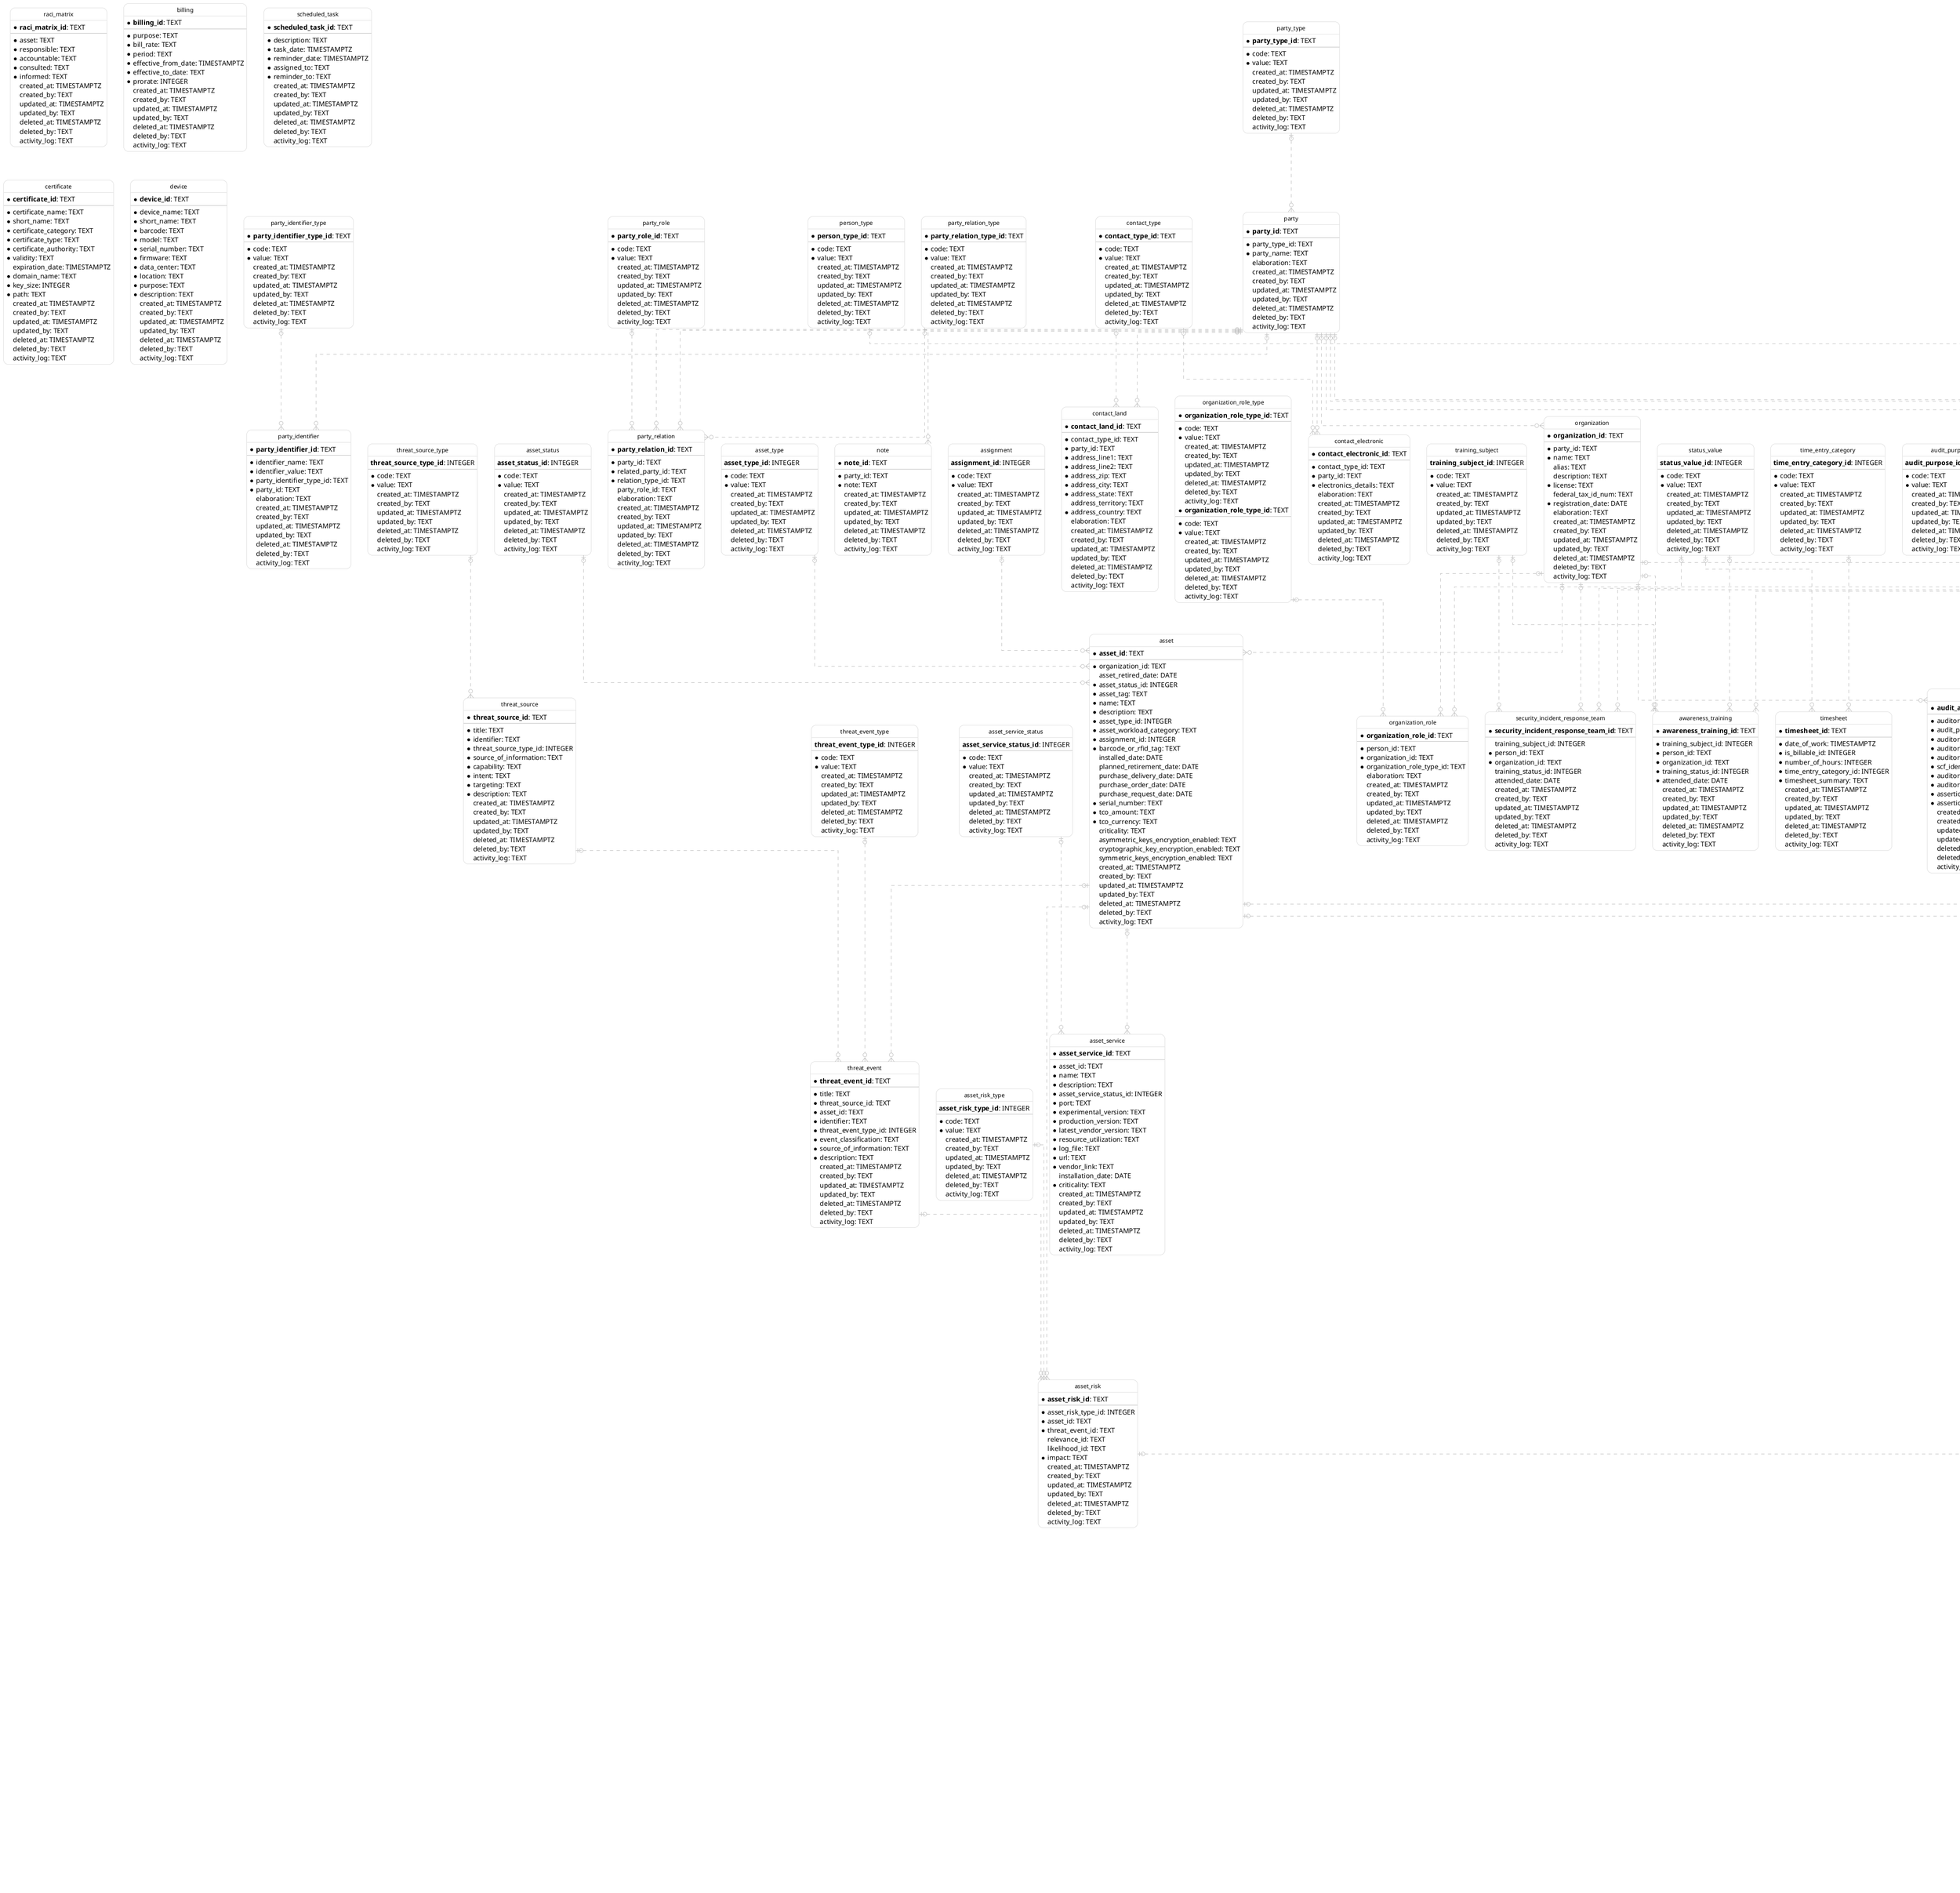 @startuml IE
  hide circle
  skinparam linetype ortho
  skinparam roundcorner 20
  skinparam class {
    BackgroundColor White
    ArrowColor Silver
    BorderColor Silver
    FontColor Black
    FontSize 12
  }

  entity "party_type" as party_type {
    * **party_type_id**: TEXT
    --
    * code: TEXT
    * value: TEXT
      created_at: TIMESTAMPTZ
      created_by: TEXT
      updated_at: TIMESTAMPTZ
      updated_by: TEXT
      deleted_at: TIMESTAMPTZ
      deleted_by: TEXT
      activity_log: TEXT
  }

  entity "party_relation_type" as party_relation_type {
    * **party_relation_type_id**: TEXT
    --
    * code: TEXT
    * value: TEXT
      created_at: TIMESTAMPTZ
      created_by: TEXT
      updated_at: TIMESTAMPTZ
      updated_by: TEXT
      deleted_at: TIMESTAMPTZ
      deleted_by: TEXT
      activity_log: TEXT
  }

  entity "party_role" as party_role {
    * **party_role_id**: TEXT
    --
    * code: TEXT
    * value: TEXT
      created_at: TIMESTAMPTZ
      created_by: TEXT
      updated_at: TIMESTAMPTZ
      updated_by: TEXT
      deleted_at: TIMESTAMPTZ
      deleted_by: TEXT
      activity_log: TEXT
  }

  entity "party_identifier_type" as party_identifier_type {
    * **party_identifier_type_id**: TEXT
    --
    * code: TEXT
    * value: TEXT
      created_at: TIMESTAMPTZ
      created_by: TEXT
      updated_at: TIMESTAMPTZ
      updated_by: TEXT
      deleted_at: TIMESTAMPTZ
      deleted_by: TEXT
      activity_log: TEXT
  }

  entity "person_type" as person_type {
    * **person_type_id**: TEXT
    --
    * code: TEXT
    * value: TEXT
      created_at: TIMESTAMPTZ
      created_by: TEXT
      updated_at: TIMESTAMPTZ
      updated_by: TEXT
      deleted_at: TIMESTAMPTZ
      deleted_by: TEXT
      activity_log: TEXT
  }

  entity "contact_type" as contact_type {
    * **contact_type_id**: TEXT
    --
    * code: TEXT
    * value: TEXT
      created_at: TIMESTAMPTZ
      created_by: TEXT
      updated_at: TIMESTAMPTZ
      updated_by: TEXT
      deleted_at: TIMESTAMPTZ
      deleted_by: TEXT
      activity_log: TEXT
  }

  entity "organization_role_type" as organization_role_type {
    * **organization_role_type_id**: TEXT
    --
    * code: TEXT
    * value: TEXT
      created_at: TIMESTAMPTZ
      created_by: TEXT
      updated_at: TIMESTAMPTZ
      updated_by: TEXT
      deleted_at: TIMESTAMPTZ
      deleted_by: TEXT
      activity_log: TEXT
  }

  entity "party" as party {
    * **party_id**: TEXT
    --
    * party_type_id: TEXT
    * party_name: TEXT
      elaboration: TEXT
      created_at: TIMESTAMPTZ
      created_by: TEXT
      updated_at: TIMESTAMPTZ
      updated_by: TEXT
      deleted_at: TIMESTAMPTZ
      deleted_by: TEXT
      activity_log: TEXT
  }

  entity "party_identifier" as party_identifier {
    * **party_identifier_id**: TEXT
    --
    * identifier_name: TEXT
    * identifier_value: TEXT
    * party_identifier_type_id: TEXT
    * party_id: TEXT
      elaboration: TEXT
      created_at: TIMESTAMPTZ
      created_by: TEXT
      updated_at: TIMESTAMPTZ
      updated_by: TEXT
      deleted_at: TIMESTAMPTZ
      deleted_by: TEXT
      activity_log: TEXT
  }

  entity "person" as person {
    * **person_id**: TEXT
    --
    * party_id: TEXT
    * person_type_id: TEXT
    * person_first_name: TEXT
      person_middle_name: TEXT
    * person_last_name: TEXT
      previous_name: TEXT
      honorific_prefix: TEXT
      honorific_suffix: TEXT
    * gender_id: TEXT
    * sex_id: TEXT
      elaboration: TEXT
      created_at: TIMESTAMPTZ
      created_by: TEXT
      updated_at: TIMESTAMPTZ
      updated_by: TEXT
      deleted_at: TIMESTAMPTZ
      deleted_by: TEXT
      activity_log: TEXT
  }

  entity "party_relation" as party_relation {
    * **party_relation_id**: TEXT
    --
    * party_id: TEXT
    * related_party_id: TEXT
    * relation_type_id: TEXT
      party_role_id: TEXT
      elaboration: TEXT
      created_at: TIMESTAMPTZ
      created_by: TEXT
      updated_at: TIMESTAMPTZ
      updated_by: TEXT
      deleted_at: TIMESTAMPTZ
      deleted_by: TEXT
      activity_log: TEXT
  }

  entity "organization" as organization {
    * **organization_id**: TEXT
    --
    * party_id: TEXT
    * name: TEXT
      alias: TEXT
      description: TEXT
    * license: TEXT
      federal_tax_id_num: TEXT
    * registration_date: DATE
      elaboration: TEXT
      created_at: TIMESTAMPTZ
      created_by: TEXT
      updated_at: TIMESTAMPTZ
      updated_by: TEXT
      deleted_at: TIMESTAMPTZ
      deleted_by: TEXT
      activity_log: TEXT
  }

  entity "organization_role" as organization_role {
    * **organization_role_id**: TEXT
    --
    * person_id: TEXT
    * organization_id: TEXT
    * organization_role_type_id: TEXT
      elaboration: TEXT
      created_at: TIMESTAMPTZ
      created_by: TEXT
      updated_at: TIMESTAMPTZ
      updated_by: TEXT
      deleted_at: TIMESTAMPTZ
      deleted_by: TEXT
      activity_log: TEXT
  }

  entity "contact_electronic" as contact_electronic {
    * **contact_electronic_id**: TEXT
    --
    * contact_type_id: TEXT
    * party_id: TEXT
    * electronics_details: TEXT
      elaboration: TEXT
      created_at: TIMESTAMPTZ
      created_by: TEXT
      updated_at: TIMESTAMPTZ
      updated_by: TEXT
      deleted_at: TIMESTAMPTZ
      deleted_by: TEXT
      activity_log: TEXT
  }

  entity "contact_land" as contact_land {
    * **contact_land_id**: TEXT
    --
    * contact_type_id: TEXT
    * party_id: TEXT
    * address_line1: TEXT
    * address_line2: TEXT
    * address_zip: TEXT
    * address_city: TEXT
    * address_state: TEXT
      address_territory: TEXT
    * address_country: TEXT
      elaboration: TEXT
      created_at: TIMESTAMPTZ
      created_by: TEXT
      updated_at: TIMESTAMPTZ
      updated_by: TEXT
      deleted_at: TIMESTAMPTZ
      deleted_by: TEXT
      activity_log: TEXT
  }

  entity "contract_status" as contract_status {
      **contract_status_id**: INTEGER
    --
    * code: TEXT
    * value: TEXT
      created_at: TIMESTAMPTZ
      created_by: TEXT
      updated_at: TIMESTAMPTZ
      updated_by: TEXT
      deleted_at: TIMESTAMPTZ
      deleted_by: TEXT
      activity_log: TEXT
  }

  entity "payment_type" as payment_type {
      **payment_type_id**: INTEGER
    --
    * code: TEXT
    * value: TEXT
      created_at: TIMESTAMPTZ
      created_by: TEXT
      updated_at: TIMESTAMPTZ
      updated_by: TEXT
      deleted_at: TIMESTAMPTZ
      deleted_by: TEXT
      activity_log: TEXT
  }

  entity "periodicity" as periodicity {
      **periodicity_id**: INTEGER
    --
    * code: TEXT
    * value: TEXT
      created_at: TIMESTAMPTZ
      created_by: TEXT
      updated_at: TIMESTAMPTZ
      updated_by: TEXT
      deleted_at: TIMESTAMPTZ
      deleted_by: TEXT
      activity_log: TEXT
  }

  entity "boundary_nature" as boundary_nature {
      **boundary_nature_id**: INTEGER
    --
    * code: TEXT
    * value: TEXT
      created_at: TIMESTAMPTZ
      created_by: TEXT
      updated_at: TIMESTAMPTZ
      updated_by: TEXT
      deleted_at: TIMESTAMPTZ
      deleted_by: TEXT
      activity_log: TEXT
  }

  entity "time_entry_category" as time_entry_category {
      **time_entry_category_id**: INTEGER
    --
    * code: TEXT
    * value: TEXT
      created_at: TIMESTAMPTZ
      created_by: TEXT
      updated_at: TIMESTAMPTZ
      updated_by: TEXT
      deleted_at: TIMESTAMPTZ
      deleted_by: TEXT
      activity_log: TEXT
  }

  entity "raci_matrix_subject" as raci_matrix_subject {
      **raci_matrix_subject_id**: INTEGER
    --
    * code: TEXT
    * value: TEXT
      created_at: TIMESTAMPTZ
      created_by: TEXT
      updated_at: TIMESTAMPTZ
      updated_by: TEXT
      deleted_at: TIMESTAMPTZ
      deleted_by: TEXT
      activity_log: TEXT
  }

  entity "skill_nature" as skill_nature {
      **skill_nature_id**: INTEGER
    --
    * code: TEXT
    * value: TEXT
      created_at: TIMESTAMPTZ
      created_by: TEXT
      updated_at: TIMESTAMPTZ
      updated_by: TEXT
      deleted_at: TIMESTAMPTZ
      deleted_by: TEXT
      activity_log: TEXT
  }

  entity "skill" as skill {
      **skill_id**: INTEGER
    --
    * code: TEXT
    * value: TEXT
      created_at: TIMESTAMPTZ
      created_by: TEXT
      updated_at: TIMESTAMPTZ
      updated_by: TEXT
      deleted_at: TIMESTAMPTZ
      deleted_by: TEXT
      activity_log: TEXT
  }

  entity "organization_role_type" as organization_role_type {
    * **organization_role_type_id**: TEXT
    --
    * code: TEXT
    * value: TEXT
      created_at: TIMESTAMPTZ
      created_by: TEXT
      updated_at: TIMESTAMPTZ
      updated_by: TEXT
      deleted_at: TIMESTAMPTZ
      deleted_by: TEXT
      activity_log: TEXT
  }

  entity "graph" as graph {
    * **graph_id**: TEXT
    --
    * graph_nature_id: INTEGER
    * name: TEXT
      description: TEXT
      created_at: TIMESTAMPTZ
      created_by: TEXT
      updated_at: TIMESTAMPTZ
      updated_by: TEXT
      deleted_at: TIMESTAMPTZ
      deleted_by: TEXT
      activity_log: TEXT
  }

  entity "boundary" as boundary {
    * **boundary_id**: TEXT
    --
      parent_boundary_id: TEXT
    * graph_id: TEXT
    * boundary_nature_id: INTEGER
    * name: TEXT
      description: TEXT
      created_at: TIMESTAMPTZ
      created_by: TEXT
      updated_at: TIMESTAMPTZ
      updated_by: TEXT
      deleted_at: TIMESTAMPTZ
      deleted_by: TEXT
      activity_log: TEXT
  }

  entity "host" as host {
    * **host_id**: TEXT
    --
    * host_name: TEXT
      description: TEXT
      created_at: TIMESTAMPTZ
      created_by: TEXT
      updated_at: TIMESTAMPTZ
      updated_by: TEXT
      deleted_at: TIMESTAMPTZ
      deleted_by: TEXT
      activity_log: TEXT
  }

  entity "host_boundary" as host_boundary {
    * **host_boundary_id**: TEXT
    --
    * host_id: TEXT
      created_at: TIMESTAMPTZ
      created_by: TEXT
      updated_at: TIMESTAMPTZ
      updated_by: TEXT
      deleted_at: TIMESTAMPTZ
      deleted_by: TEXT
      activity_log: TEXT
  }

  entity "asset_status" as asset_status {
      **asset_status_id**: INTEGER
    --
    * code: TEXT
    * value: TEXT
      created_at: TIMESTAMPTZ
      created_by: TEXT
      updated_at: TIMESTAMPTZ
      updated_by: TEXT
      deleted_at: TIMESTAMPTZ
      deleted_by: TEXT
      activity_log: TEXT
  }

  entity "asset_service_status" as asset_service_status {
      **asset_service_status_id**: INTEGER
    --
    * code: TEXT
    * value: TEXT
      created_at: TIMESTAMPTZ
      created_by: TEXT
      updated_at: TIMESTAMPTZ
      updated_by: TEXT
      deleted_at: TIMESTAMPTZ
      deleted_by: TEXT
      activity_log: TEXT
  }

  entity "asset_type" as asset_type {
      **asset_type_id**: INTEGER
    --
    * code: TEXT
    * value: TEXT
      created_at: TIMESTAMPTZ
      created_by: TEXT
      updated_at: TIMESTAMPTZ
      updated_by: TEXT
      deleted_at: TIMESTAMPTZ
      deleted_by: TEXT
      activity_log: TEXT
  }

  entity "assignment" as assignment {
      **assignment_id**: INTEGER
    --
    * code: TEXT
    * value: TEXT
      created_at: TIMESTAMPTZ
      created_by: TEXT
      updated_at: TIMESTAMPTZ
      updated_by: TEXT
      deleted_at: TIMESTAMPTZ
      deleted_by: TEXT
      activity_log: TEXT
  }

  entity "raci_matrix" as raci_matrix {
    * **raci_matrix_id**: TEXT
    --
    * asset: TEXT
    * responsible: TEXT
    * accountable: TEXT
    * consulted: TEXT
    * informed: TEXT
      created_at: TIMESTAMPTZ
      created_by: TEXT
      updated_at: TIMESTAMPTZ
      updated_by: TEXT
      deleted_at: TIMESTAMPTZ
      deleted_by: TEXT
      activity_log: TEXT
  }

  entity "raci_matrix_subject_boundary" as raci_matrix_subject_boundary {
    * **raci_matrix_subject_boundary_id**: TEXT
    --
    * boundary_id: TEXT
    * raci_matrix_subject_id: INTEGER
      created_at: TIMESTAMPTZ
      created_by: TEXT
      updated_at: TIMESTAMPTZ
      updated_by: TEXT
      deleted_at: TIMESTAMPTZ
      deleted_by: TEXT
      activity_log: TEXT
  }

  entity "raci_matrix_activity" as raci_matrix_activity {
    * **raci_matrix_activity_id**: TEXT
    --
    * activity: TEXT
      created_at: TIMESTAMPTZ
      created_by: TEXT
      updated_at: TIMESTAMPTZ
      updated_by: TEXT
      deleted_at: TIMESTAMPTZ
      deleted_by: TEXT
      activity_log: TEXT
  }

  entity "asset" as asset {
    * **asset_id**: TEXT
    --
    * organization_id: TEXT
      asset_retired_date: DATE
    * asset_status_id: INTEGER
    * asset_tag: TEXT
    * name: TEXT
    * description: TEXT
    * asset_type_id: INTEGER
    * asset_workload_category: TEXT
    * assignment_id: INTEGER
    * barcode_or_rfid_tag: TEXT
      installed_date: DATE
      planned_retirement_date: DATE
      purchase_delivery_date: DATE
      purchase_order_date: DATE
      purchase_request_date: DATE
    * serial_number: TEXT
    * tco_amount: TEXT
    * tco_currency: TEXT
      criticality: TEXT
      asymmetric_keys_encryption_enabled: TEXT
      cryptographic_key_encryption_enabled: TEXT
      symmetric_keys_encryption_enabled: TEXT
      created_at: TIMESTAMPTZ
      created_by: TEXT
      updated_at: TIMESTAMPTZ
      updated_by: TEXT
      deleted_at: TIMESTAMPTZ
      deleted_by: TEXT
      activity_log: TEXT
  }

  entity "asset_service" as asset_service {
    * **asset_service_id**: TEXT
    --
    * asset_id: TEXT
    * name: TEXT
    * description: TEXT
    * asset_service_status_id: INTEGER
    * port: TEXT
    * experimental_version: TEXT
    * production_version: TEXT
    * latest_vendor_version: TEXT
    * resource_utilization: TEXT
    * log_file: TEXT
    * url: TEXT
    * vendor_link: TEXT
      installation_date: DATE
    * criticality: TEXT
      created_at: TIMESTAMPTZ
      created_by: TEXT
      updated_at: TIMESTAMPTZ
      updated_by: TEXT
      deleted_at: TIMESTAMPTZ
      deleted_by: TEXT
      activity_log: TEXT
  }

  entity "vulnerability_source" as vulnerability_source {
    * **vulnerability_source_id**: TEXT
    --
    * short_code: TEXT
    * source_url: TEXT
    * description: TEXT
      created_at: TIMESTAMPTZ
      created_by: TEXT
      updated_at: TIMESTAMPTZ
      updated_by: TEXT
      deleted_at: TIMESTAMPTZ
      deleted_by: TEXT
      activity_log: TEXT
  }

  entity "vulnerability" as vulnerability {
    * **vulnerability_id**: TEXT
    --
    * short_name: TEXT
    * source_id: TEXT
    * affected_software: TEXT
    * reference: TEXT
    * status_id: TEXT
    * patch_availability: TEXT
    * severity_id: TEXT
    * solutions: TEXT
    * description: TEXT
      created_at: TIMESTAMPTZ
      created_by: TEXT
      updated_at: TIMESTAMPTZ
      updated_by: TEXT
      deleted_at: TIMESTAMPTZ
      deleted_by: TEXT
      activity_log: TEXT
  }

  entity "threat_source" as threat_source {
    * **threat_source_id**: TEXT
    --
    * title: TEXT
    * identifier: TEXT
    * threat_source_type_id: INTEGER
    * source_of_information: TEXT
    * capability: TEXT
    * intent: TEXT
    * targeting: TEXT
    * description: TEXT
      created_at: TIMESTAMPTZ
      created_by: TEXT
      updated_at: TIMESTAMPTZ
      updated_by: TEXT
      deleted_at: TIMESTAMPTZ
      deleted_by: TEXT
      activity_log: TEXT
  }

  entity "threat_event" as threat_event {
    * **threat_event_id**: TEXT
    --
    * title: TEXT
    * threat_source_id: TEXT
    * asset_id: TEXT
    * identifier: TEXT
    * threat_event_type_id: INTEGER
    * event_classification: TEXT
    * source_of_information: TEXT
    * description: TEXT
      created_at: TIMESTAMPTZ
      created_by: TEXT
      updated_at: TIMESTAMPTZ
      updated_by: TEXT
      deleted_at: TIMESTAMPTZ
      deleted_by: TEXT
      activity_log: TEXT
  }

  entity "asset_risk" as asset_risk {
    * **asset_risk_id**: TEXT
    --
    * asset_risk_type_id: INTEGER
    * asset_id: TEXT
    * threat_event_id: TEXT
      relevance_id: TEXT
      likelihood_id: TEXT
    * impact: TEXT
      created_at: TIMESTAMPTZ
      created_by: TEXT
      updated_at: TIMESTAMPTZ
      updated_by: TEXT
      deleted_at: TIMESTAMPTZ
      deleted_by: TEXT
      activity_log: TEXT
  }

  entity "security_impact_analysis" as security_impact_analysis {
    * **security_impact_analysis_id**: TEXT
    --
    * vulnerability_id: TEXT
    * asset_risk_id: TEXT
    * risk_level_id: TEXT
    * impact_level_id: TEXT
    * existing_controls: TEXT
    * priority_id: TEXT
    * reported_date: DATE
    * reported_by_id: TEXT
    * responsible_by_id: TEXT
      created_at: TIMESTAMPTZ
      created_by: TEXT
      updated_at: TIMESTAMPTZ
      updated_by: TEXT
      deleted_at: TIMESTAMPTZ
      deleted_by: TEXT
      activity_log: TEXT
  }

  entity "impact_of_risk" as impact_of_risk {
    * **impact_of_risk_id**: TEXT
    --
    * security_impact_analysis_id: TEXT
    * impact: TEXT
      created_at: TIMESTAMPTZ
      created_by: TEXT
      updated_at: TIMESTAMPTZ
      updated_by: TEXT
      deleted_at: TIMESTAMPTZ
      deleted_by: TEXT
      activity_log: TEXT
  }

  entity "proposed_controls" as proposed_controls {
    * **proposed_controls_id**: TEXT
    --
    * security_impact_analysis_id: TEXT
    * controls: TEXT
      created_at: TIMESTAMPTZ
      created_by: TEXT
      updated_at: TIMESTAMPTZ
      updated_by: TEXT
      deleted_at: TIMESTAMPTZ
      deleted_by: TEXT
      activity_log: TEXT
  }

  entity "billing" as billing {
    * **billing_id**: TEXT
    --
    * purpose: TEXT
    * bill_rate: TEXT
    * period: TEXT
    * effective_from_date: TIMESTAMPTZ
    * effective_to_date: TEXT
    * prorate: INTEGER
      created_at: TIMESTAMPTZ
      created_by: TEXT
      updated_at: TIMESTAMPTZ
      updated_by: TEXT
      deleted_at: TIMESTAMPTZ
      deleted_by: TEXT
      activity_log: TEXT
  }

  entity "scheduled_task" as scheduled_task {
    * **scheduled_task_id**: TEXT
    --
    * description: TEXT
    * task_date: TIMESTAMPTZ
    * reminder_date: TIMESTAMPTZ
    * assigned_to: TEXT
    * reminder_to: TEXT
      created_at: TIMESTAMPTZ
      created_by: TEXT
      updated_at: TIMESTAMPTZ
      updated_by: TEXT
      deleted_at: TIMESTAMPTZ
      deleted_by: TEXT
      activity_log: TEXT
  }

  entity "timesheet" as timesheet {
    * **timesheet_id**: TEXT
    --
    * date_of_work: TIMESTAMPTZ
    * is_billable_id: INTEGER
    * number_of_hours: INTEGER
    * time_entry_category_id: INTEGER
    * timesheet_summary: TEXT
      created_at: TIMESTAMPTZ
      created_by: TEXT
      updated_at: TIMESTAMPTZ
      updated_by: TEXT
      deleted_at: TIMESTAMPTZ
      deleted_by: TEXT
      activity_log: TEXT
  }

  entity "certificate" as certificate {
    * **certificate_id**: TEXT
    --
    * certificate_name: TEXT
    * short_name: TEXT
    * certificate_category: TEXT
    * certificate_type: TEXT
    * certificate_authority: TEXT
    * validity: TEXT
      expiration_date: TIMESTAMPTZ
    * domain_name: TEXT
    * key_size: INTEGER
    * path: TEXT
      created_at: TIMESTAMPTZ
      created_by: TEXT
      updated_at: TIMESTAMPTZ
      updated_by: TEXT
      deleted_at: TIMESTAMPTZ
      deleted_by: TEXT
      activity_log: TEXT
  }

  entity "device" as device {
    * **device_id**: TEXT
    --
    * device_name: TEXT
    * short_name: TEXT
    * barcode: TEXT
    * model: TEXT
    * serial_number: TEXT
    * firmware: TEXT
    * data_center: TEXT
    * location: TEXT
    * purpose: TEXT
    * description: TEXT
      created_at: TIMESTAMPTZ
      created_by: TEXT
      updated_at: TIMESTAMPTZ
      updated_by: TEXT
      deleted_at: TIMESTAMPTZ
      deleted_by: TEXT
      activity_log: TEXT
  }

  entity "security_incident_response_team" as security_incident_response_team {
    * **security_incident_response_team_id**: TEXT
    --
      training_subject_id: INTEGER
    * person_id: TEXT
    * organization_id: TEXT
      training_status_id: INTEGER
      attended_date: DATE
      created_at: TIMESTAMPTZ
      created_by: TEXT
      updated_at: TIMESTAMPTZ
      updated_by: TEXT
      deleted_at: TIMESTAMPTZ
      deleted_by: TEXT
      activity_log: TEXT
  }

  entity "awareness_training" as awareness_training {
    * **awareness_training_id**: TEXT
    --
    * training_subject_id: INTEGER
    * person_id: TEXT
    * organization_id: TEXT
    * training_status_id: INTEGER
    * attended_date: DATE
      created_at: TIMESTAMPTZ
      created_by: TEXT
      updated_at: TIMESTAMPTZ
      updated_by: TEXT
      deleted_at: TIMESTAMPTZ
      deleted_by: TEXT
      activity_log: TEXT
  }

  entity "rating" as rating {
    * **rating_id**: TEXT
    --
    * author_id: TEXT
    * rating_given_to_id: TEXT
    * rating_value_id: INTEGER
      best_rating_id: INTEGER
    * rating_explanation: TEXT
    * review_aspect: TEXT
      worst_rating_id: INTEGER
      created_at: TIMESTAMPTZ
      created_by: TEXT
      updated_at: TIMESTAMPTZ
      updated_by: TEXT
      deleted_at: TIMESTAMPTZ
      deleted_by: TEXT
      activity_log: TEXT
  }

  entity "note" as note {
    * **note_id**: TEXT
    --
    * party_id: TEXT
    * note: TEXT
      created_at: TIMESTAMPTZ
      created_by: TEXT
      updated_at: TIMESTAMPTZ
      updated_by: TEXT
      deleted_at: TIMESTAMPTZ
      deleted_by: TEXT
      activity_log: TEXT
  }

  entity "threat_source_type" as threat_source_type {
      **threat_source_type_id**: INTEGER
    --
    * code: TEXT
    * value: TEXT
      created_at: TIMESTAMPTZ
      created_by: TEXT
      updated_at: TIMESTAMPTZ
      updated_by: TEXT
      deleted_at: TIMESTAMPTZ
      deleted_by: TEXT
      activity_log: TEXT
  }

  entity "threat_event_type" as threat_event_type {
      **threat_event_type_id**: INTEGER
    --
    * code: TEXT
    * value: TEXT
      created_at: TIMESTAMPTZ
      created_by: TEXT
      updated_at: TIMESTAMPTZ
      updated_by: TEXT
      deleted_at: TIMESTAMPTZ
      deleted_by: TEXT
      activity_log: TEXT
  }

  entity "calendar_period" as calendar_period {
      **calendar_period_id**: INTEGER
    --
    * code: TEXT
    * value: TEXT
      created_at: TIMESTAMPTZ
      created_by: TEXT
      updated_at: TIMESTAMPTZ
      updated_by: TEXT
      deleted_at: TIMESTAMPTZ
      deleted_by: TEXT
      activity_log: TEXT
  }

  entity "tracking_period" as tracking_period {
      **tracking_period_id**: INTEGER
    --
    * code: TEXT
    * value: TEXT
      created_at: TIMESTAMPTZ
      created_by: TEXT
      updated_at: TIMESTAMPTZ
      updated_by: TEXT
      deleted_at: TIMESTAMPTZ
      deleted_by: TEXT
      activity_log: TEXT
  }

  entity "audit_assertion" as audit_assertion {
    * **audit_assertion_id**: TEXT
    --
    * auditor_type_id: TEXT
    * audit_purpose_id: INTEGER
    * auditor_org_id: TEXT
    * auditor_person_id: TEXT
    * auditor_status_type_id: INTEGER
    * scf_identifier: TEXT
    * auditor_notes: TEXT
    * auditor_artifacts: TEXT
    * assertion_name: TEXT
    * assertion_description: TEXT
      created_at: TIMESTAMPTZ
      created_by: TEXT
      updated_at: TIMESTAMPTZ
      updated_by: TEXT
      deleted_at: TIMESTAMPTZ
      deleted_by: TEXT
      activity_log: TEXT
  }

  entity "contract" as contract {
    * **contract_id**: TEXT
    --
    * contract_from_id: TEXT
    * contract_to_id: TEXT
      contract_status_id: INTEGER
    * document_reference: TEXT
      payment_type_id: INTEGER
      periodicity_id: INTEGER
    * start_date: TIMESTAMPTZ
      end_date: TIMESTAMPTZ
      contract_type_id: INTEGER
      date_of_last_review: TIMESTAMPTZ
      date_of_next_review: TIMESTAMPTZ
      date_of_contract_review: TIMESTAMPTZ
      date_of_contract_approval: TIMESTAMPTZ
      created_at: TIMESTAMPTZ
      created_by: TEXT
      updated_at: TIMESTAMPTZ
      updated_by: TEXT
      deleted_at: TIMESTAMPTZ
      deleted_by: TEXT
      activity_log: TEXT
  }

  entity "risk_register" as risk_register {
    * **risk_register_id**: TEXT
    --
    * description: TEXT
    * risk_subject_id: INTEGER
    * risk_type_id: INTEGER
    * impact_to_the_organization: TEXT
      rating_likelihood_id: INTEGER
      rating_impact_id: INTEGER
      rating_overall_risk_id: INTEGER
    * controls_in_place: TEXT
    * control_effectivenes: INTEGER
      over_all_residual_risk_rating_id: INTEGER
    * mitigation_further_actions: TEXT
    * control_monitor_mitigation_actions_tracking_strategy: TEXT
      control_monitor_action_due_date: DATE
    * control_monitor_risk_owner_id: TEXT
      created_at: TIMESTAMPTZ
      created_by: TEXT
      updated_at: TIMESTAMPTZ
      updated_by: TEXT
      deleted_at: TIMESTAMPTZ
      deleted_by: TEXT
      activity_log: TEXT
  }

  entity "incident" as incident {
    * **incident_id**: TEXT
    --
    * title: TEXT
    * incident_date: DATE
    * time_and_time_zone: TIMESTAMPTZ
    * asset_id: TEXT
    * category_id: INTEGER
    * sub_category_id: INTEGER
    * severity_id: TEXT
      priority_id: TEXT
      internal_or_external_id: INTEGER
    * location: TEXT
    * it_service_impacted: TEXT
    * impacted_modules: TEXT
    * impacted_dept: TEXT
    * reported_by_id: TEXT
    * reported_to_id: TEXT
    * brief_description: TEXT
    * detailed_description: TEXT
    * assigned_to_id: TEXT
      assigned_date: DATE
    * investigation_details: TEXT
    * containment_details: TEXT
    * eradication_details: TEXT
    * business_impact: TEXT
    * lessons_learned: TEXT
      status_id: INTEGER
      closed_date: DATE
      reopened_time: TIMESTAMPTZ
    * feedback_from_business: TEXT
    * reported_to_regulatory: TEXT
      report_date: DATE
      report_time: TIMESTAMPTZ
      created_at: TIMESTAMPTZ
      created_by: TEXT
      updated_at: TIMESTAMPTZ
      updated_by: TEXT
      deleted_at: TIMESTAMPTZ
      deleted_by: TEXT
      activity_log: TEXT
  }

  entity "incident_root_cause" as incident_root_cause {
    * **incident_root_cause_id**: TEXT
    --
      incident_id: TEXT
    * source: TEXT
    * description: TEXT
      probability_id: TEXT
    * testing_analysis: TEXT
    * solution: TEXT
      likelihood_of_risk_id: TEXT
    * modification_of_the_reported_issue: TEXT
    * testing_for_modified_issue: TEXT
    * test_results: TEXT
      created_at: TIMESTAMPTZ
      created_by: TEXT
      updated_at: TIMESTAMPTZ
      updated_by: TEXT
      deleted_at: TIMESTAMPTZ
      deleted_by: TEXT
      activity_log: TEXT
  }

  entity "raci_matrix_assignment" as raci_matrix_assignment {
    * **raci_matrix_assignment_id**: TEXT
    --
    * person_id: TEXT
    * subject_id: INTEGER
    * activity_id: TEXT
    * raci_matrix_assignment_nature_id: TEXT
      created_at: TIMESTAMPTZ
      created_by: TEXT
      updated_at: TIMESTAMPTZ
      updated_by: TEXT
      deleted_at: TIMESTAMPTZ
      deleted_by: TEXT
      activity_log: TEXT
  }

  entity "person_skill" as person_skill {
    * **person_skill_id**: TEXT
    --
    * person_id: TEXT
    * skill_nature_id: INTEGER
    * skill_id: INTEGER
    * proficiency_scale_id: TEXT
      created_at: TIMESTAMPTZ
      created_by: TEXT
      updated_at: TIMESTAMPTZ
      updated_by: TEXT
      deleted_at: TIMESTAMPTZ
      deleted_by: TEXT
      activity_log: TEXT
  }

  entity "key_performance" as key_performance {
    * **key_performance_id**: TEXT
    --
    * title: TEXT
    * description: TEXT
      created_at: TIMESTAMPTZ
      created_by: TEXT
      updated_at: TIMESTAMPTZ
      updated_by: TEXT
      deleted_at: TIMESTAMPTZ
      deleted_by: TEXT
      activity_log: TEXT
  }

  entity "key_performance_indicator" as key_performance_indicator {
    * **key_performance_indicator_id**: TEXT
    --
    * key_performance_id: TEXT
    * asset_id: TEXT
    * calendar_period_id: INTEGER
    * kpi_comparison_operator_id: TEXT
    * kpi_context: TEXT
    * kpi_lower_threshold_critical: TEXT
    * kpi_lower_threshold_major: TEXT
    * kpi_lower_threshold_minor: TEXT
    * kpi_lower_threshold_ok: TEXT
    * kpi_lower_threshold_warning: TEXT
    * kpi_measurement_type_id: TEXT
    * kpi_status_id: TEXT
    * kpi_threshold_critical: TEXT
    * kpi_threshold_major: TEXT
    * kpi_threshold_minor: TEXT
    * kpi_threshold_ok: TEXT
    * kpi_threshold_warning: TEXT
    * kpi_unit_of_measure: TEXT
    * kpi_value: TEXT
    * score: TEXT
    * tracking_period_id: INTEGER
    * trend_id: TEXT
      created_at: TIMESTAMPTZ
      created_by: TEXT
      updated_at: TIMESTAMPTZ
      updated_by: TEXT
      deleted_at: TIMESTAMPTZ
      deleted_by: TEXT
      activity_log: TEXT
  }

  entity "key_risk" as key_risk {
    * **key_risk_id**: TEXT
    --
    * title: TEXT
    * description: TEXT
      base_value: TEXT
      created_at: TIMESTAMPTZ
      created_by: TEXT
      updated_at: TIMESTAMPTZ
      updated_by: TEXT
      deleted_at: TIMESTAMPTZ
      deleted_by: TEXT
      activity_log: TEXT
  }

  entity "key_risk_indicator" as key_risk_indicator {
    * **key_risk_indicator_id**: TEXT
    --
    * key_risk_id: TEXT
    * entry_date: DATE
      entry_value: TEXT
      created_at: TIMESTAMPTZ
      created_by: TEXT
      updated_at: TIMESTAMPTZ
      updated_by: TEXT
      deleted_at: TIMESTAMPTZ
      deleted_by: TEXT
      activity_log: TEXT
  }

  entity "assertion" as assertion {
    * **assertion_id**: TEXT
    --
    * foreign_integration: TEXT
    * assertion: TEXT
    * assertion_explain: TEXT
      assertion_expires_on: DATE
    * assertion_expires_poam: TEXT
      created_at: TIMESTAMPTZ
      created_by: TEXT
      updated_at: TIMESTAMPTZ
      updated_by: TEXT
      deleted_at: TIMESTAMPTZ
      deleted_by: TEXT
      activity_log: TEXT
  }

  entity "attestation" as attestation {
    * **attestation_id**: TEXT
    --
    * assertion_id: TEXT
    * person_id: TEXT
    * attestation: TEXT
    * attestation_explain: TEXT
    * attested_on: DATE
      expires_on: DATE
      boundary_id: TEXT
      created_at: TIMESTAMPTZ
      created_by: TEXT
      updated_at: TIMESTAMPTZ
      updated_by: TEXT
      deleted_at: TIMESTAMPTZ
      deleted_by: TEXT
      activity_log: TEXT
  }

  entity "attestation_evidence" as attestation_evidence {
    * **attestation_evidence_id**: TEXT
    --
    * attestation_id: TEXT
    * evidence_nature: TEXT
    * evidence_summary_markdown: TEXT
    * url: TEXT
    * content: TEXT
    * attachment: TEXT
      created_at: TIMESTAMPTZ
      created_by: TEXT
      updated_at: TIMESTAMPTZ
      updated_by: TEXT
      deleted_at: TIMESTAMPTZ
      deleted_by: TEXT
      activity_log: TEXT
  }

  entity "training_subject" as training_subject {
      **training_subject_id**: INTEGER
    --
    * code: TEXT
    * value: TEXT
      created_at: TIMESTAMPTZ
      created_by: TEXT
      updated_at: TIMESTAMPTZ
      updated_by: TEXT
      deleted_at: TIMESTAMPTZ
      deleted_by: TEXT
      activity_log: TEXT
  }

  entity "status_value" as status_value {
      **status_value_id**: INTEGER
    --
    * code: TEXT
    * value: TEXT
      created_at: TIMESTAMPTZ
      created_by: TEXT
      updated_at: TIMESTAMPTZ
      updated_by: TEXT
      deleted_at: TIMESTAMPTZ
      deleted_by: TEXT
      activity_log: TEXT
  }

  entity "rating_value" as rating_value {
      **rating_value_id**: INTEGER
    --
    * code: TEXT
    * value: TEXT
      created_at: TIMESTAMPTZ
      created_by: TEXT
      updated_at: TIMESTAMPTZ
      updated_by: TEXT
      deleted_at: TIMESTAMPTZ
      deleted_by: TEXT
      activity_log: TEXT
  }

  entity "contract_type" as contract_type {
      **contract_type_id**: INTEGER
    --
    * code: TEXT
    * value: TEXT
      created_at: TIMESTAMPTZ
      created_by: TEXT
      updated_at: TIMESTAMPTZ
      updated_by: TEXT
      deleted_at: TIMESTAMPTZ
      deleted_by: TEXT
      activity_log: TEXT
  }

  entity "graph_nature" as graph_nature {
      **graph_nature_id**: INTEGER
    --
    * code: TEXT
    * value: TEXT
      created_at: TIMESTAMPTZ
      created_by: TEXT
      updated_at: TIMESTAMPTZ
      updated_by: TEXT
      deleted_at: TIMESTAMPTZ
      deleted_by: TEXT
      activity_log: TEXT
  }

  entity "risk_subject" as risk_subject {
      **risk_subject_id**: INTEGER
    --
    * code: TEXT
    * value: TEXT
      created_at: TIMESTAMPTZ
      created_by: TEXT
      updated_at: TIMESTAMPTZ
      updated_by: TEXT
      deleted_at: TIMESTAMPTZ
      deleted_by: TEXT
      activity_log: TEXT
  }

  entity "risk_type" as risk_type {
      **risk_type_id**: INTEGER
    --
    * code: TEXT
    * value: TEXT
      created_at: TIMESTAMPTZ
      created_by: TEXT
      updated_at: TIMESTAMPTZ
      updated_by: TEXT
      deleted_at: TIMESTAMPTZ
      deleted_by: TEXT
      activity_log: TEXT
  }

  entity "incident_category" as incident_category {
      **incident_category_id**: INTEGER
    --
    * code: TEXT
    * value: TEXT
      created_at: TIMESTAMPTZ
      created_by: TEXT
      updated_at: TIMESTAMPTZ
      updated_by: TEXT
      deleted_at: TIMESTAMPTZ
      deleted_by: TEXT
      activity_log: TEXT
  }

  entity "incident_sub_category" as incident_sub_category {
      **incident_sub_category_id**: INTEGER
    --
    * code: TEXT
    * value: TEXT
      created_at: TIMESTAMPTZ
      created_by: TEXT
      updated_at: TIMESTAMPTZ
      updated_by: TEXT
      deleted_at: TIMESTAMPTZ
      deleted_by: TEXT
      activity_log: TEXT
  }

  entity "incident_type" as incident_type {
      **incident_type_id**: INTEGER
    --
    * code: TEXT
    * value: TEXT
      created_at: TIMESTAMPTZ
      created_by: TEXT
      updated_at: TIMESTAMPTZ
      updated_by: TEXT
      deleted_at: TIMESTAMPTZ
      deleted_by: TEXT
      activity_log: TEXT
  }

  entity "incident_status" as incident_status {
      **incident_status_id**: INTEGER
    --
    * code: TEXT
    * value: TEXT
      created_at: TIMESTAMPTZ
      created_by: TEXT
      updated_at: TIMESTAMPTZ
      updated_by: TEXT
      deleted_at: TIMESTAMPTZ
      deleted_by: TEXT
      activity_log: TEXT
  }

  entity "asset_risk_type" as asset_risk_type {
      **asset_risk_type_id**: INTEGER
    --
    * code: TEXT
    * value: TEXT
      created_at: TIMESTAMPTZ
      created_by: TEXT
      updated_at: TIMESTAMPTZ
      updated_by: TEXT
      deleted_at: TIMESTAMPTZ
      deleted_by: TEXT
      activity_log: TEXT
  }

  entity "audit_purpose" as audit_purpose {
      **audit_purpose_id**: INTEGER
    --
    * code: TEXT
    * value: TEXT
      created_at: TIMESTAMPTZ
      created_by: TEXT
      updated_at: TIMESTAMPTZ
      updated_by: TEXT
      deleted_at: TIMESTAMPTZ
      deleted_by: TEXT
      activity_log: TEXT
  }

  entity "audit_status" as audit_status {
      **audit_status_id**: INTEGER
    --
    * code: TEXT
    * value: TEXT
      created_at: TIMESTAMPTZ
      created_by: TEXT
      updated_at: TIMESTAMPTZ
      updated_by: TEXT
      deleted_at: TIMESTAMPTZ
      deleted_by: TEXT
      activity_log: TEXT
  }

  party_type |o..o{ party
  party_identifier_type |o..o{ party_identifier
  party |o..o{ party_identifier
  party |o..o{ person
  person_type |o..o{ person
  party |o..o{ party_relation
  party |o..o{ party_relation
  party_relation_type |o..o{ party_relation
  party_role |o..o{ party_relation
  party |o..o{ organization
  person |o..o{ organization_role
  organization |o..o{ organization_role
  organization_role_type |o..o{ organization_role
  contact_type |o..o{ contact_electronic
  party |o..o{ contact_electronic
  contact_type |o..o{ contact_land
  party |o..o{ contact_land
  graph_nature |o..o{ graph
  boundary |o..o{ boundary
  graph |o..o{ boundary
  boundary_nature |o..o{ boundary
  host |o..o{ host_boundary
  boundary |o..o{ raci_matrix_subject_boundary
  raci_matrix_subject |o..o{ raci_matrix_subject_boundary
  organization |o..o{ asset
  asset_status |o..o{ asset
  asset_type |o..o{ asset
  assignment |o..o{ asset
  asset |o..o{ asset_service
  asset_service_status |o..o{ asset_service
  vulnerability_source |o..o{ vulnerability
  threat_source_type |o..o{ threat_source
  threat_source |o..o{ threat_event
  asset |o..o{ threat_event
  threat_event_type |o..o{ threat_event
  asset_risk_type |o..o{ asset_risk
  asset |o..o{ asset_risk
  threat_event |o..o{ asset_risk
  vulnerability |o..o{ security_impact_analysis
  asset_risk |o..o{ security_impact_analysis
  person |o..o{ security_impact_analysis
  person |o..o{ security_impact_analysis
  security_impact_analysis |o..o{ impact_of_risk
  security_impact_analysis |o..o{ proposed_controls
  status_value |o..o{ timesheet
  time_entry_category |o..o{ timesheet
  training_subject |o..o{ security_incident_response_team
  person |o..o{ security_incident_response_team
  organization |o..o{ security_incident_response_team
  status_value |o..o{ security_incident_response_team
  training_subject |o..o{ awareness_training
  person |o..o{ awareness_training
  organization |o..o{ awareness_training
  status_value |o..o{ awareness_training
  person |o..o{ rating
  organization |o..o{ rating
  rating_value |o..o{ rating
  rating_value |o..o{ rating
  rating_value |o..o{ rating
  party |o..o{ note
  audit_purpose |o..o{ audit_assertion
  organization |o..o{ audit_assertion
  person |o..o{ audit_assertion
  audit_status |o..o{ audit_assertion
  party |o..o{ contract
  party |o..o{ contract
  contract_status |o..o{ contract
  payment_type |o..o{ contract
  periodicity |o..o{ contract
  contract_type |o..o{ contract
  risk_subject |o..o{ risk_register
  risk_type |o..o{ risk_register
  rating_value |o..o{ risk_register
  rating_value |o..o{ risk_register
  rating_value |o..o{ risk_register
  rating_value |o..o{ risk_register
  person |o..o{ risk_register
  asset |o..o{ incident
  incident_category |o..o{ incident
  incident_sub_category |o..o{ incident
  incident_type |o..o{ incident
  person |o..o{ incident
  person |o..o{ incident
  person |o..o{ incident
  incident_status |o..o{ incident
  incident |o..o{ incident_root_cause
  person |o..o{ raci_matrix_assignment
  raci_matrix_subject |o..o{ raci_matrix_assignment
  raci_matrix_activity |o..o{ raci_matrix_assignment
  person |o..o{ person_skill
  skill_nature |o..o{ person_skill
  skill |o..o{ person_skill
  key_performance |o..o{ key_performance_indicator
  asset |o..o{ key_performance_indicator
  calendar_period |o..o{ key_performance_indicator
  tracking_period |o..o{ key_performance_indicator
  key_risk |o..o{ key_risk_indicator
  assertion |o..o{ attestation
  person |o..o{ attestation
  boundary |o..o{ attestation
  attestation |o..o{ attestation_evidence
@enduml
